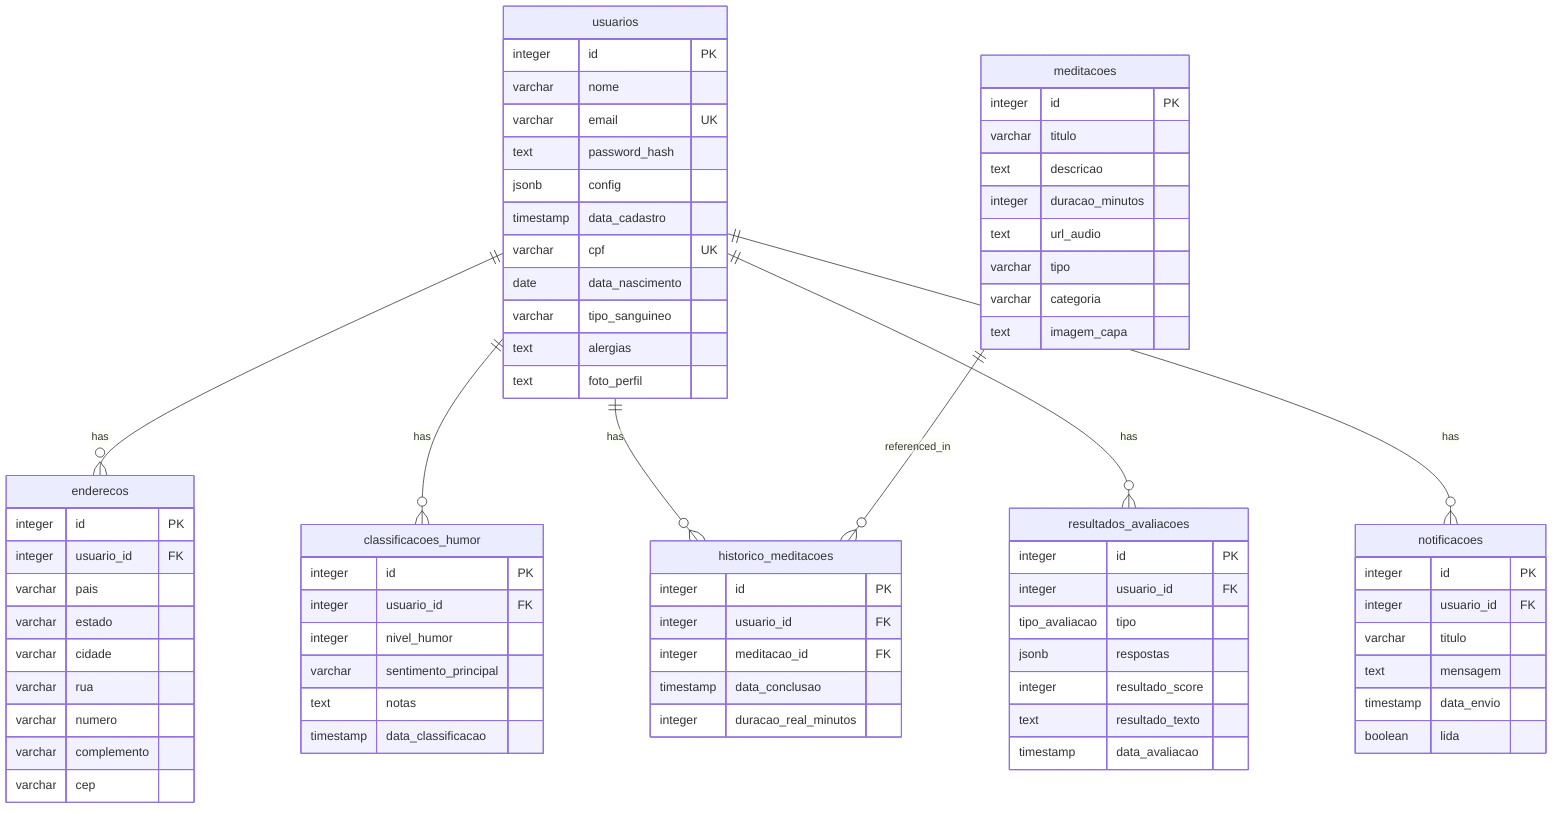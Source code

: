 erDiagram
    usuarios {
        integer id PK
        varchar nome
        varchar email UK
        text password_hash
        jsonb config
        timestamp data_cadastro
        varchar cpf UK
        date data_nascimento
        varchar tipo_sanguineo
        text alergias
        text foto_perfil
    }
    
    enderecos {
        integer id PK
        integer usuario_id FK
        varchar pais
        varchar estado
        varchar cidade
        varchar rua
        varchar numero
        varchar complemento
        varchar cep
    }
    
    classificacoes_humor {
        integer id PK
        integer usuario_id FK
        integer nivel_humor
        varchar sentimento_principal
        text notas
        timestamp data_classificacao
    }
    
    meditacoes {
        integer id PK
        varchar titulo
        text descricao
        integer duracao_minutos
        text url_audio
        varchar tipo
        varchar categoria
        text imagem_capa
    }
    
    historico_meditacoes {
        integer id PK
        integer usuario_id FK
        integer meditacao_id FK
        timestamp data_conclusao
        integer duracao_real_minutos
    }
    
    resultados_avaliacoes {
        integer id PK
        integer usuario_id FK
        tipo_avaliacao tipo
        jsonb respostas
        integer resultado_score
        text resultado_texto
        timestamp data_avaliacao
    }
    
    notificacoes {
        integer id PK
        integer usuario_id FK
        varchar titulo
        text mensagem
        timestamp data_envio
        boolean lida
    }
    
    usuarios ||--o{ enderecos : has
    usuarios ||--o{ classificacoes_humor : has
    usuarios ||--o{ historico_meditacoes : has
    usuarios ||--o{ resultados_avaliacoes : has
    usuarios ||--o{ notificacoes : has
    meditacoes ||--o{ historico_meditacoes : referenced_in